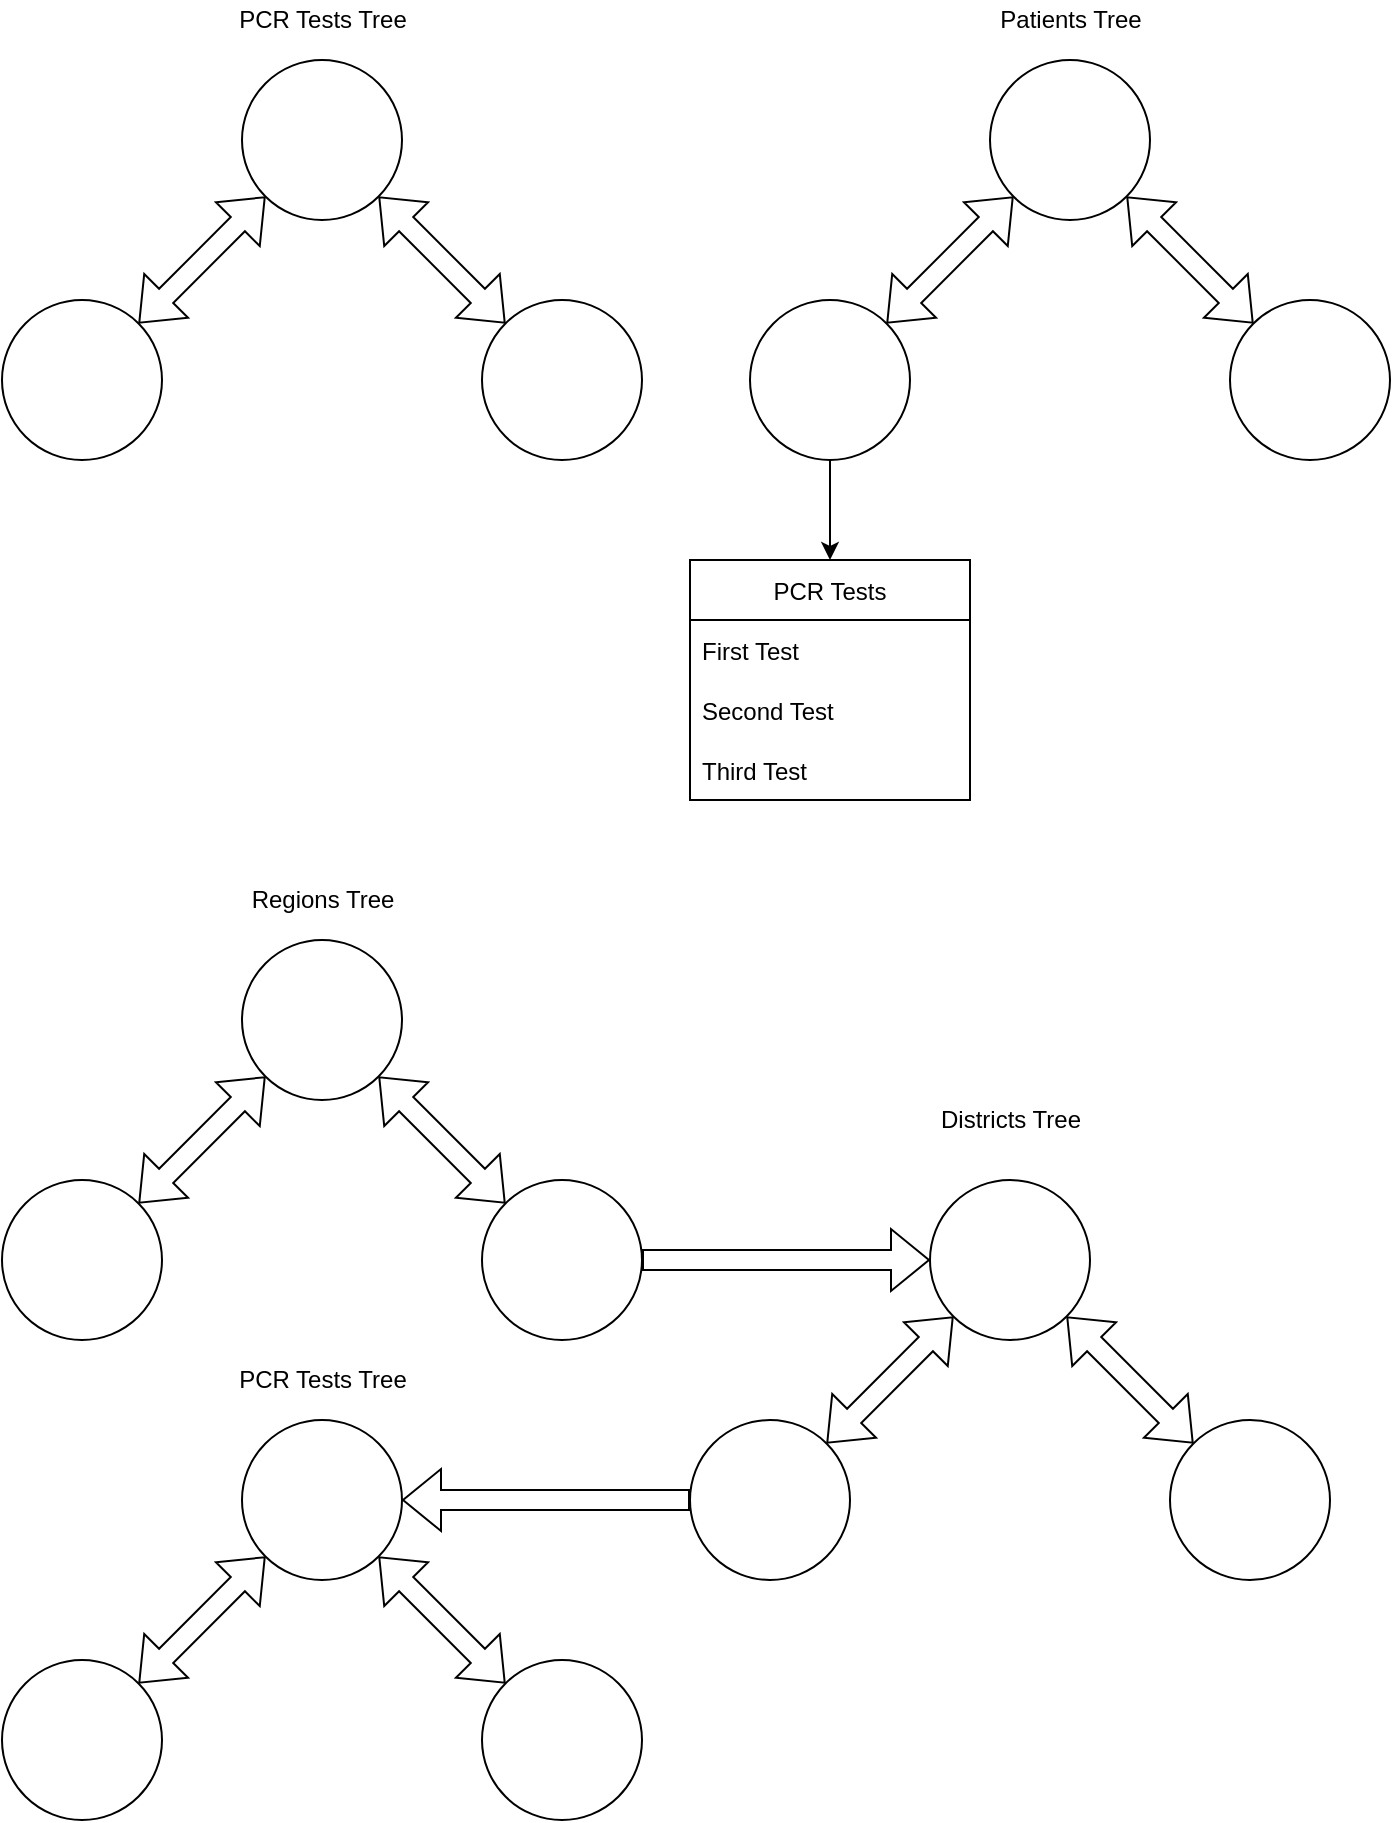 <mxfile version="15.5.6" type="github"><diagram id="7eFEZ9WtH1Ba2FF1nG9P" name="Page-1"><mxGraphModel dx="1422" dy="794" grid="1" gridSize="10" guides="1" tooltips="1" connect="1" arrows="1" fold="1" page="1" pageScale="1" pageWidth="827" pageHeight="1169" math="0" shadow="0"><root><mxCell id="0"/><mxCell id="1" parent="0"/><mxCell id="lerCq96FOddEnGcqxTU0-1" value="" style="ellipse;whiteSpace=wrap;html=1;aspect=fixed;" vertex="1" parent="1"><mxGeometry x="160" y="80" width="80" height="80" as="geometry"/></mxCell><mxCell id="lerCq96FOddEnGcqxTU0-2" value="" style="ellipse;whiteSpace=wrap;html=1;aspect=fixed;" vertex="1" parent="1"><mxGeometry x="40" y="200" width="80" height="80" as="geometry"/></mxCell><mxCell id="lerCq96FOddEnGcqxTU0-3" value="" style="ellipse;whiteSpace=wrap;html=1;aspect=fixed;" vertex="1" parent="1"><mxGeometry x="280" y="200" width="80" height="80" as="geometry"/></mxCell><mxCell id="lerCq96FOddEnGcqxTU0-6" value="" style="shape=flexArrow;endArrow=classic;startArrow=classic;html=1;rounded=0;exitX=1;exitY=1;exitDx=0;exitDy=0;" edge="1" parent="1" source="lerCq96FOddEnGcqxTU0-1" target="lerCq96FOddEnGcqxTU0-3"><mxGeometry width="100" height="100" relative="1" as="geometry"><mxPoint x="360" y="460" as="sourcePoint"/><mxPoint x="460" y="360" as="targetPoint"/></mxGeometry></mxCell><mxCell id="lerCq96FOddEnGcqxTU0-7" value="" style="shape=flexArrow;endArrow=classic;startArrow=classic;html=1;rounded=0;entryX=0;entryY=1;entryDx=0;entryDy=0;" edge="1" parent="1" source="lerCq96FOddEnGcqxTU0-2" target="lerCq96FOddEnGcqxTU0-1"><mxGeometry width="100" height="100" relative="1" as="geometry"><mxPoint x="360" y="460" as="sourcePoint"/><mxPoint x="460" y="360" as="targetPoint"/></mxGeometry></mxCell><mxCell id="lerCq96FOddEnGcqxTU0-8" value="PCR Tests Tree" style="text;html=1;align=center;verticalAlign=middle;resizable=0;points=[];autosize=1;strokeColor=none;fillColor=none;" vertex="1" parent="1"><mxGeometry x="150" y="50" width="100" height="20" as="geometry"/></mxCell><mxCell id="lerCq96FOddEnGcqxTU0-9" value="" style="ellipse;whiteSpace=wrap;html=1;aspect=fixed;" vertex="1" parent="1"><mxGeometry x="534" y="80" width="80" height="80" as="geometry"/></mxCell><mxCell id="lerCq96FOddEnGcqxTU0-19" style="edgeStyle=orthogonalEdgeStyle;rounded=0;orthogonalLoop=1;jettySize=auto;html=1;entryX=0.5;entryY=0;entryDx=0;entryDy=0;" edge="1" parent="1" source="lerCq96FOddEnGcqxTU0-10" target="lerCq96FOddEnGcqxTU0-15"><mxGeometry relative="1" as="geometry"/></mxCell><mxCell id="lerCq96FOddEnGcqxTU0-10" value="" style="ellipse;whiteSpace=wrap;html=1;aspect=fixed;" vertex="1" parent="1"><mxGeometry x="414" y="200" width="80" height="80" as="geometry"/></mxCell><mxCell id="lerCq96FOddEnGcqxTU0-11" value="" style="ellipse;whiteSpace=wrap;html=1;aspect=fixed;" vertex="1" parent="1"><mxGeometry x="654" y="200" width="80" height="80" as="geometry"/></mxCell><mxCell id="lerCq96FOddEnGcqxTU0-12" value="" style="shape=flexArrow;endArrow=classic;startArrow=classic;html=1;rounded=0;exitX=1;exitY=1;exitDx=0;exitDy=0;" edge="1" source="lerCq96FOddEnGcqxTU0-9" target="lerCq96FOddEnGcqxTU0-11" parent="1"><mxGeometry width="100" height="100" relative="1" as="geometry"><mxPoint x="734" y="460" as="sourcePoint"/><mxPoint x="834" y="360" as="targetPoint"/></mxGeometry></mxCell><mxCell id="lerCq96FOddEnGcqxTU0-13" value="" style="shape=flexArrow;endArrow=classic;startArrow=classic;html=1;rounded=0;entryX=0;entryY=1;entryDx=0;entryDy=0;" edge="1" source="lerCq96FOddEnGcqxTU0-10" target="lerCq96FOddEnGcqxTU0-9" parent="1"><mxGeometry width="100" height="100" relative="1" as="geometry"><mxPoint x="734" y="460" as="sourcePoint"/><mxPoint x="834" y="360" as="targetPoint"/></mxGeometry></mxCell><mxCell id="lerCq96FOddEnGcqxTU0-14" value="Patients Tree" style="text;html=1;align=center;verticalAlign=middle;resizable=0;points=[];autosize=1;strokeColor=none;fillColor=none;" vertex="1" parent="1"><mxGeometry x="529" y="50" width="90" height="20" as="geometry"/></mxCell><mxCell id="lerCq96FOddEnGcqxTU0-15" value="PCR Tests" style="swimlane;fontStyle=0;childLayout=stackLayout;horizontal=1;startSize=30;horizontalStack=0;resizeParent=1;resizeParentMax=0;resizeLast=0;collapsible=1;marginBottom=0;" vertex="1" parent="1"><mxGeometry x="384" y="330" width="140" height="120" as="geometry"/></mxCell><mxCell id="lerCq96FOddEnGcqxTU0-16" value="First Test" style="text;strokeColor=none;fillColor=none;align=left;verticalAlign=middle;spacingLeft=4;spacingRight=4;overflow=hidden;points=[[0,0.5],[1,0.5]];portConstraint=eastwest;rotatable=0;" vertex="1" parent="lerCq96FOddEnGcqxTU0-15"><mxGeometry y="30" width="140" height="30" as="geometry"/></mxCell><mxCell id="lerCq96FOddEnGcqxTU0-17" value="Second Test" style="text;strokeColor=none;fillColor=none;align=left;verticalAlign=middle;spacingLeft=4;spacingRight=4;overflow=hidden;points=[[0,0.5],[1,0.5]];portConstraint=eastwest;rotatable=0;" vertex="1" parent="lerCq96FOddEnGcqxTU0-15"><mxGeometry y="60" width="140" height="30" as="geometry"/></mxCell><mxCell id="lerCq96FOddEnGcqxTU0-18" value="Third Test" style="text;strokeColor=none;fillColor=none;align=left;verticalAlign=middle;spacingLeft=4;spacingRight=4;overflow=hidden;points=[[0,0.5],[1,0.5]];portConstraint=eastwest;rotatable=0;" vertex="1" parent="lerCq96FOddEnGcqxTU0-15"><mxGeometry y="90" width="140" height="30" as="geometry"/></mxCell><mxCell id="lerCq96FOddEnGcqxTU0-27" value="" style="ellipse;whiteSpace=wrap;html=1;aspect=fixed;" vertex="1" parent="1"><mxGeometry x="160" y="520" width="80" height="80" as="geometry"/></mxCell><mxCell id="lerCq96FOddEnGcqxTU0-28" value="" style="ellipse;whiteSpace=wrap;html=1;aspect=fixed;" vertex="1" parent="1"><mxGeometry x="40" y="640" width="80" height="80" as="geometry"/></mxCell><mxCell id="lerCq96FOddEnGcqxTU0-29" value="" style="ellipse;whiteSpace=wrap;html=1;aspect=fixed;" vertex="1" parent="1"><mxGeometry x="280" y="640" width="80" height="80" as="geometry"/></mxCell><mxCell id="lerCq96FOddEnGcqxTU0-30" value="" style="shape=flexArrow;endArrow=classic;startArrow=classic;html=1;rounded=0;exitX=1;exitY=1;exitDx=0;exitDy=0;" edge="1" source="lerCq96FOddEnGcqxTU0-27" target="lerCq96FOddEnGcqxTU0-29" parent="1"><mxGeometry width="100" height="100" relative="1" as="geometry"><mxPoint x="360" y="900" as="sourcePoint"/><mxPoint x="460" y="800" as="targetPoint"/></mxGeometry></mxCell><mxCell id="lerCq96FOddEnGcqxTU0-31" value="" style="shape=flexArrow;endArrow=classic;startArrow=classic;html=1;rounded=0;entryX=0;entryY=1;entryDx=0;entryDy=0;" edge="1" source="lerCq96FOddEnGcqxTU0-28" target="lerCq96FOddEnGcqxTU0-27" parent="1"><mxGeometry width="100" height="100" relative="1" as="geometry"><mxPoint x="360" y="900" as="sourcePoint"/><mxPoint x="460" y="800" as="targetPoint"/></mxGeometry></mxCell><mxCell id="lerCq96FOddEnGcqxTU0-32" value="Regions Tree" style="text;html=1;align=center;verticalAlign=middle;resizable=0;points=[];autosize=1;strokeColor=none;fillColor=none;" vertex="1" parent="1"><mxGeometry x="155" y="490" width="90" height="20" as="geometry"/></mxCell><mxCell id="lerCq96FOddEnGcqxTU0-34" value="" style="ellipse;whiteSpace=wrap;html=1;aspect=fixed;" vertex="1" parent="1"><mxGeometry x="504" y="640" width="80" height="80" as="geometry"/></mxCell><mxCell id="lerCq96FOddEnGcqxTU0-35" value="" style="ellipse;whiteSpace=wrap;html=1;aspect=fixed;" vertex="1" parent="1"><mxGeometry x="384" y="760" width="80" height="80" as="geometry"/></mxCell><mxCell id="lerCq96FOddEnGcqxTU0-36" value="" style="ellipse;whiteSpace=wrap;html=1;aspect=fixed;" vertex="1" parent="1"><mxGeometry x="624" y="760" width="80" height="80" as="geometry"/></mxCell><mxCell id="lerCq96FOddEnGcqxTU0-37" value="" style="shape=flexArrow;endArrow=classic;startArrow=classic;html=1;rounded=0;exitX=1;exitY=1;exitDx=0;exitDy=0;" edge="1" source="lerCq96FOddEnGcqxTU0-34" target="lerCq96FOddEnGcqxTU0-36" parent="1"><mxGeometry width="100" height="100" relative="1" as="geometry"><mxPoint x="704" y="1020" as="sourcePoint"/><mxPoint x="804" y="920" as="targetPoint"/></mxGeometry></mxCell><mxCell id="lerCq96FOddEnGcqxTU0-38" value="" style="shape=flexArrow;endArrow=classic;startArrow=classic;html=1;rounded=0;entryX=0;entryY=1;entryDx=0;entryDy=0;" edge="1" source="lerCq96FOddEnGcqxTU0-35" target="lerCq96FOddEnGcqxTU0-34" parent="1"><mxGeometry width="100" height="100" relative="1" as="geometry"><mxPoint x="704" y="1020" as="sourcePoint"/><mxPoint x="804" y="920" as="targetPoint"/></mxGeometry></mxCell><mxCell id="lerCq96FOddEnGcqxTU0-40" value="Districts Tree" style="text;html=1;align=center;verticalAlign=middle;resizable=0;points=[];autosize=1;strokeColor=none;fillColor=none;" vertex="1" parent="1"><mxGeometry x="499" y="600" width="90" height="20" as="geometry"/></mxCell><mxCell id="lerCq96FOddEnGcqxTU0-42" value="" style="ellipse;whiteSpace=wrap;html=1;aspect=fixed;" vertex="1" parent="1"><mxGeometry x="160" y="760" width="80" height="80" as="geometry"/></mxCell><mxCell id="lerCq96FOddEnGcqxTU0-43" value="" style="ellipse;whiteSpace=wrap;html=1;aspect=fixed;" vertex="1" parent="1"><mxGeometry x="40" y="880" width="80" height="80" as="geometry"/></mxCell><mxCell id="lerCq96FOddEnGcqxTU0-44" value="" style="ellipse;whiteSpace=wrap;html=1;aspect=fixed;" vertex="1" parent="1"><mxGeometry x="280" y="880" width="80" height="80" as="geometry"/></mxCell><mxCell id="lerCq96FOddEnGcqxTU0-45" value="" style="shape=flexArrow;endArrow=classic;startArrow=classic;html=1;rounded=0;exitX=1;exitY=1;exitDx=0;exitDy=0;" edge="1" source="lerCq96FOddEnGcqxTU0-42" target="lerCq96FOddEnGcqxTU0-44" parent="1"><mxGeometry width="100" height="100" relative="1" as="geometry"><mxPoint x="360" y="1140" as="sourcePoint"/><mxPoint x="460" y="1040" as="targetPoint"/></mxGeometry></mxCell><mxCell id="lerCq96FOddEnGcqxTU0-46" value="" style="shape=flexArrow;endArrow=classic;startArrow=classic;html=1;rounded=0;entryX=0;entryY=1;entryDx=0;entryDy=0;" edge="1" source="lerCq96FOddEnGcqxTU0-43" target="lerCq96FOddEnGcqxTU0-42" parent="1"><mxGeometry width="100" height="100" relative="1" as="geometry"><mxPoint x="360" y="1140" as="sourcePoint"/><mxPoint x="460" y="1040" as="targetPoint"/></mxGeometry></mxCell><mxCell id="lerCq96FOddEnGcqxTU0-47" value="PCR Tests Tree" style="text;html=1;align=center;verticalAlign=middle;resizable=0;points=[];autosize=1;strokeColor=none;fillColor=none;" vertex="1" parent="1"><mxGeometry x="150" y="730" width="100" height="20" as="geometry"/></mxCell><mxCell id="lerCq96FOddEnGcqxTU0-54" value="" style="shape=flexArrow;endArrow=classic;html=1;rounded=0;exitX=1;exitY=0.5;exitDx=0;exitDy=0;entryX=0;entryY=0.5;entryDx=0;entryDy=0;" edge="1" parent="1" source="lerCq96FOddEnGcqxTU0-29" target="lerCq96FOddEnGcqxTU0-34"><mxGeometry width="50" height="50" relative="1" as="geometry"><mxPoint x="480" y="770" as="sourcePoint"/><mxPoint x="530" y="720" as="targetPoint"/></mxGeometry></mxCell><mxCell id="lerCq96FOddEnGcqxTU0-55" value="" style="shape=flexArrow;endArrow=classic;html=1;rounded=0;exitX=0;exitY=0.5;exitDx=0;exitDy=0;entryX=1;entryY=0.5;entryDx=0;entryDy=0;" edge="1" parent="1" source="lerCq96FOddEnGcqxTU0-35" target="lerCq96FOddEnGcqxTU0-42"><mxGeometry width="50" height="50" relative="1" as="geometry"><mxPoint x="384" y="730" as="sourcePoint"/><mxPoint x="530" y="650" as="targetPoint"/></mxGeometry></mxCell></root></mxGraphModel></diagram></mxfile>